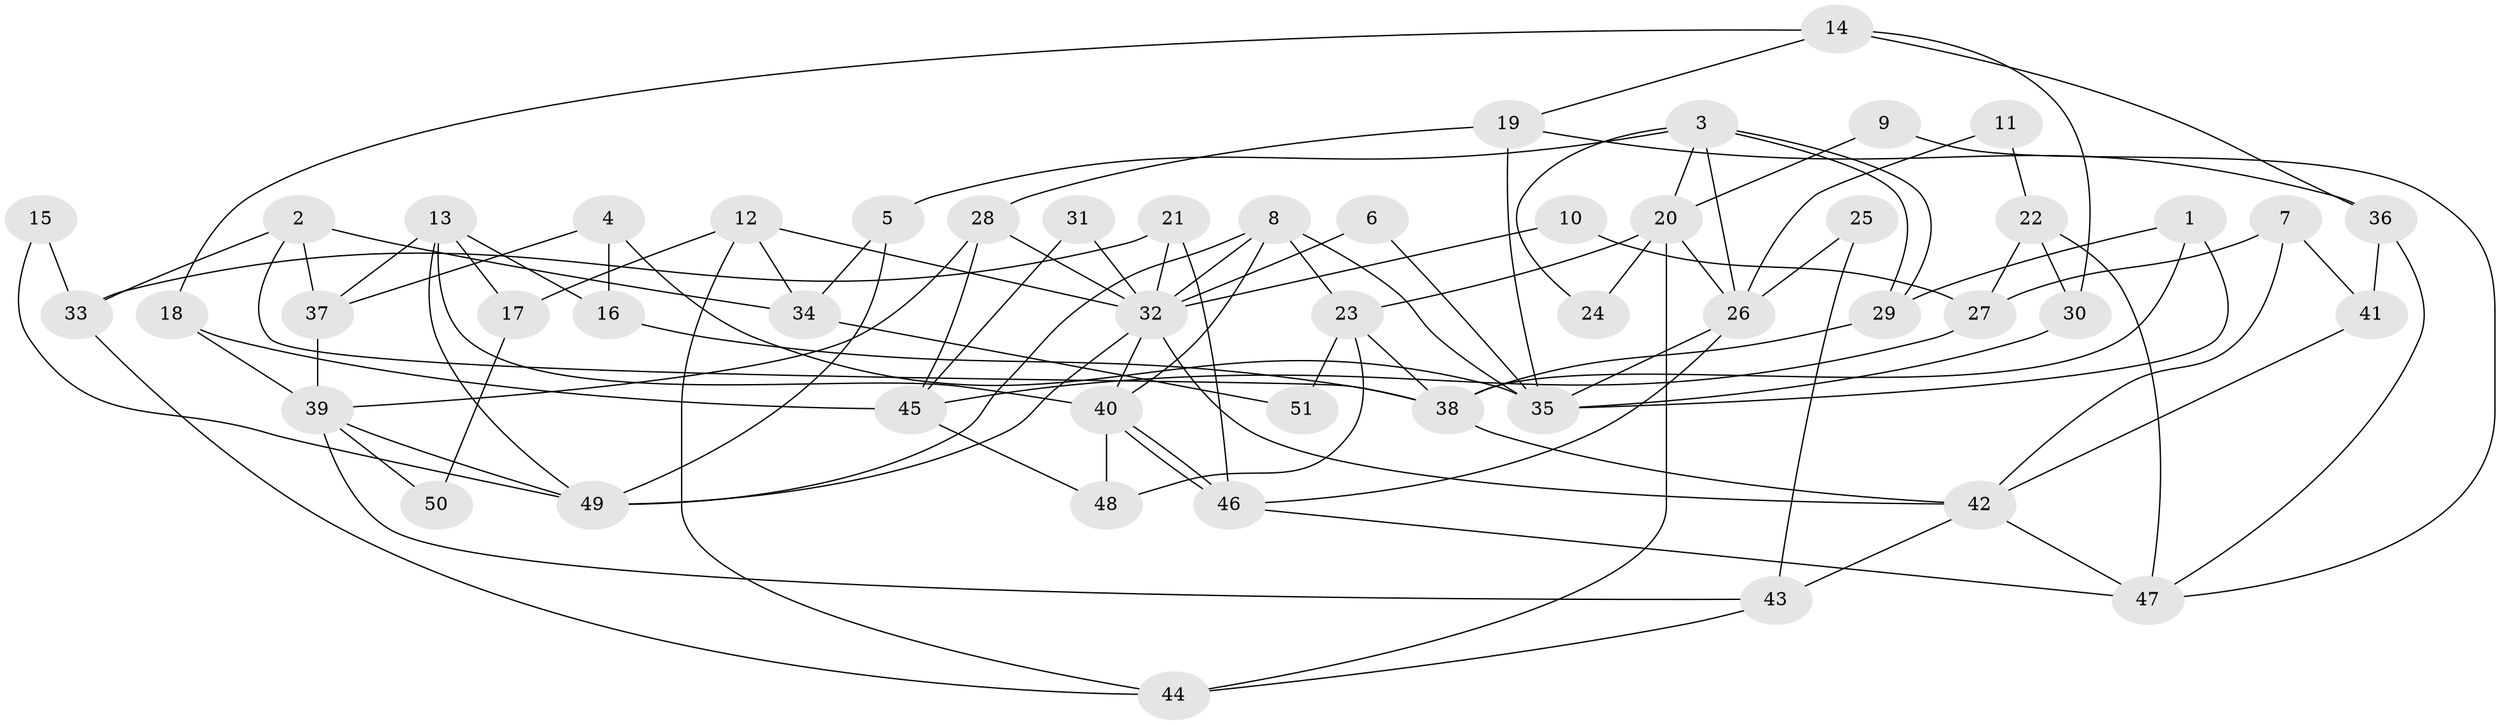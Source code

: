 // Generated by graph-tools (version 1.1) at 2025/52/03/09/25 04:52:14]
// undirected, 51 vertices, 102 edges
graph export_dot {
graph [start="1"]
  node [color=gray90,style=filled];
  1;
  2;
  3;
  4;
  5;
  6;
  7;
  8;
  9;
  10;
  11;
  12;
  13;
  14;
  15;
  16;
  17;
  18;
  19;
  20;
  21;
  22;
  23;
  24;
  25;
  26;
  27;
  28;
  29;
  30;
  31;
  32;
  33;
  34;
  35;
  36;
  37;
  38;
  39;
  40;
  41;
  42;
  43;
  44;
  45;
  46;
  47;
  48;
  49;
  50;
  51;
  1 -- 29;
  1 -- 38;
  1 -- 35;
  2 -- 37;
  2 -- 38;
  2 -- 33;
  2 -- 34;
  3 -- 5;
  3 -- 29;
  3 -- 29;
  3 -- 20;
  3 -- 24;
  3 -- 26;
  4 -- 35;
  4 -- 37;
  4 -- 16;
  5 -- 49;
  5 -- 34;
  6 -- 35;
  6 -- 32;
  7 -- 42;
  7 -- 41;
  7 -- 27;
  8 -- 40;
  8 -- 23;
  8 -- 32;
  8 -- 35;
  8 -- 49;
  9 -- 20;
  9 -- 47;
  10 -- 27;
  10 -- 32;
  11 -- 22;
  11 -- 26;
  12 -- 44;
  12 -- 32;
  12 -- 17;
  12 -- 34;
  13 -- 49;
  13 -- 16;
  13 -- 17;
  13 -- 37;
  13 -- 40;
  14 -- 19;
  14 -- 18;
  14 -- 30;
  14 -- 36;
  15 -- 49;
  15 -- 33;
  16 -- 38;
  17 -- 50;
  18 -- 45;
  18 -- 39;
  19 -- 35;
  19 -- 36;
  19 -- 28;
  20 -- 26;
  20 -- 23;
  20 -- 24;
  20 -- 44;
  21 -- 32;
  21 -- 46;
  21 -- 33;
  22 -- 47;
  22 -- 30;
  22 -- 27;
  23 -- 48;
  23 -- 38;
  23 -- 51;
  25 -- 43;
  25 -- 26;
  26 -- 35;
  26 -- 46;
  27 -- 45;
  28 -- 32;
  28 -- 39;
  28 -- 45;
  29 -- 38;
  30 -- 35;
  31 -- 45;
  31 -- 32;
  32 -- 40;
  32 -- 42;
  32 -- 49;
  33 -- 44;
  34 -- 51;
  36 -- 47;
  36 -- 41;
  37 -- 39;
  38 -- 42;
  39 -- 49;
  39 -- 43;
  39 -- 50;
  40 -- 46;
  40 -- 46;
  40 -- 48;
  41 -- 42;
  42 -- 43;
  42 -- 47;
  43 -- 44;
  45 -- 48;
  46 -- 47;
}
